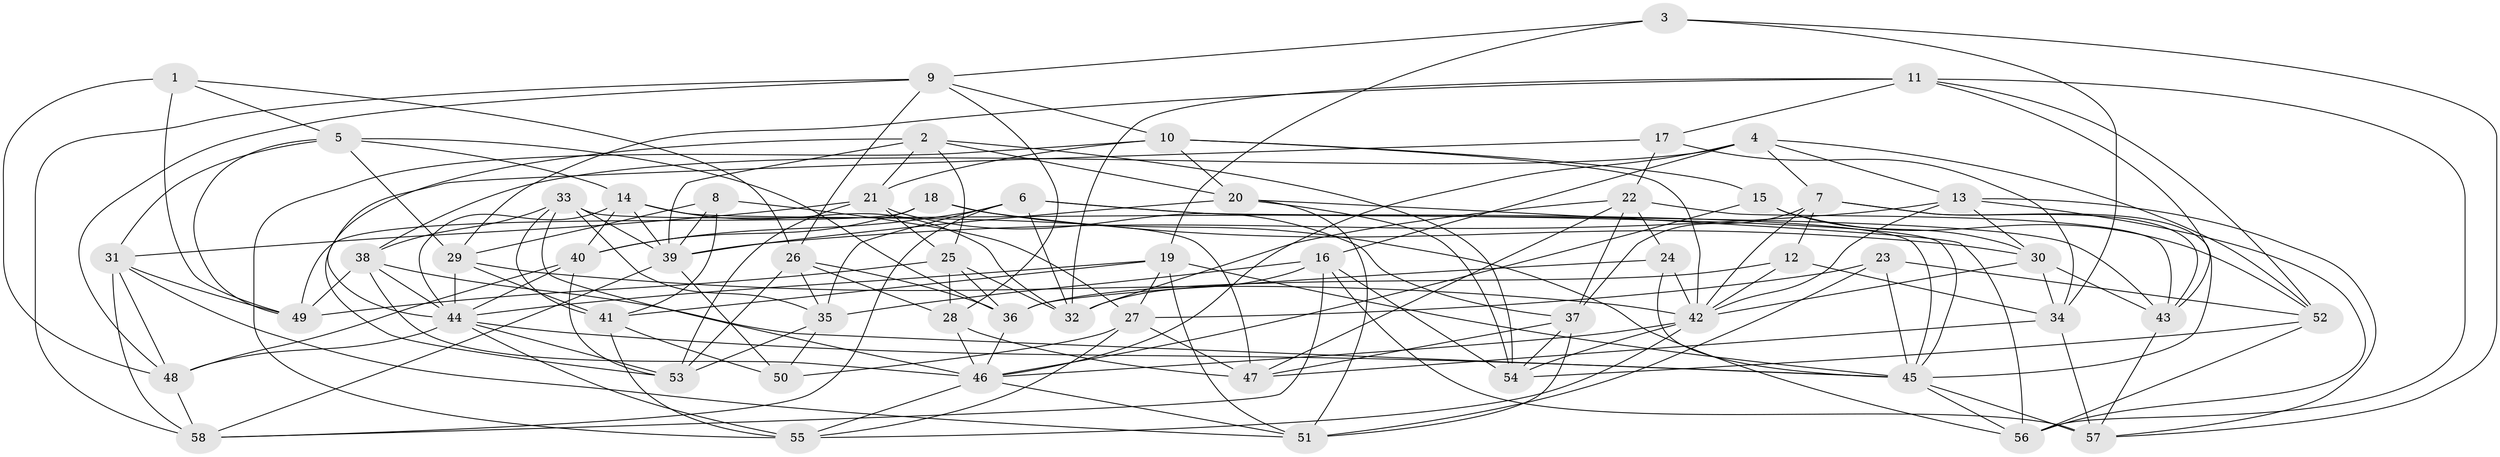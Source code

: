// original degree distribution, {4: 1.0}
// Generated by graph-tools (version 1.1) at 2025/50/03/09/25 03:50:55]
// undirected, 58 vertices, 172 edges
graph export_dot {
graph [start="1"]
  node [color=gray90,style=filled];
  1;
  2;
  3;
  4;
  5;
  6;
  7;
  8;
  9;
  10;
  11;
  12;
  13;
  14;
  15;
  16;
  17;
  18;
  19;
  20;
  21;
  22;
  23;
  24;
  25;
  26;
  27;
  28;
  29;
  30;
  31;
  32;
  33;
  34;
  35;
  36;
  37;
  38;
  39;
  40;
  41;
  42;
  43;
  44;
  45;
  46;
  47;
  48;
  49;
  50;
  51;
  52;
  53;
  54;
  55;
  56;
  57;
  58;
  1 -- 5 [weight=1.0];
  1 -- 26 [weight=1.0];
  1 -- 48 [weight=1.0];
  1 -- 49 [weight=1.0];
  2 -- 20 [weight=1.0];
  2 -- 21 [weight=1.0];
  2 -- 25 [weight=1.0];
  2 -- 39 [weight=1.0];
  2 -- 44 [weight=1.0];
  2 -- 54 [weight=1.0];
  3 -- 9 [weight=1.0];
  3 -- 19 [weight=1.0];
  3 -- 34 [weight=1.0];
  3 -- 57 [weight=1.0];
  4 -- 7 [weight=1.0];
  4 -- 13 [weight=1.0];
  4 -- 16 [weight=1.0];
  4 -- 38 [weight=1.0];
  4 -- 46 [weight=1.0];
  4 -- 52 [weight=1.0];
  5 -- 14 [weight=1.0];
  5 -- 29 [weight=1.0];
  5 -- 31 [weight=1.0];
  5 -- 36 [weight=1.0];
  5 -- 49 [weight=1.0];
  6 -- 32 [weight=1.0];
  6 -- 35 [weight=1.0];
  6 -- 40 [weight=1.0];
  6 -- 43 [weight=1.0];
  6 -- 45 [weight=1.0];
  6 -- 58 [weight=1.0];
  7 -- 12 [weight=1.0];
  7 -- 37 [weight=1.0];
  7 -- 42 [weight=1.0];
  7 -- 43 [weight=1.0];
  7 -- 45 [weight=1.0];
  8 -- 27 [weight=1.0];
  8 -- 29 [weight=1.0];
  8 -- 39 [weight=1.0];
  8 -- 41 [weight=1.0];
  9 -- 10 [weight=1.0];
  9 -- 26 [weight=1.0];
  9 -- 28 [weight=1.0];
  9 -- 48 [weight=1.0];
  9 -- 58 [weight=1.0];
  10 -- 15 [weight=1.0];
  10 -- 20 [weight=1.0];
  10 -- 21 [weight=1.0];
  10 -- 42 [weight=1.0];
  10 -- 55 [weight=1.0];
  11 -- 17 [weight=1.0];
  11 -- 29 [weight=1.0];
  11 -- 32 [weight=1.0];
  11 -- 43 [weight=1.0];
  11 -- 52 [weight=1.0];
  11 -- 56 [weight=1.0];
  12 -- 34 [weight=1.0];
  12 -- 36 [weight=1.0];
  12 -- 42 [weight=1.0];
  13 -- 30 [weight=1.0];
  13 -- 39 [weight=1.0];
  13 -- 42 [weight=1.0];
  13 -- 56 [weight=1.0];
  13 -- 57 [weight=1.0];
  14 -- 32 [weight=1.0];
  14 -- 39 [weight=1.0];
  14 -- 40 [weight=1.0];
  14 -- 44 [weight=1.0];
  14 -- 47 [weight=1.0];
  15 -- 30 [weight=1.0];
  15 -- 46 [weight=1.0];
  15 -- 52 [weight=1.0];
  16 -- 32 [weight=1.0];
  16 -- 35 [weight=1.0];
  16 -- 54 [weight=1.0];
  16 -- 57 [weight=1.0];
  16 -- 58 [weight=1.0];
  17 -- 22 [weight=1.0];
  17 -- 34 [weight=1.0];
  17 -- 53 [weight=1.0];
  18 -- 30 [weight=1.0];
  18 -- 40 [weight=1.0];
  18 -- 49 [weight=1.0];
  18 -- 56 [weight=1.0];
  19 -- 27 [weight=1.0];
  19 -- 41 [weight=1.0];
  19 -- 44 [weight=1.0];
  19 -- 45 [weight=1.0];
  19 -- 51 [weight=1.0];
  20 -- 39 [weight=1.0];
  20 -- 51 [weight=1.0];
  20 -- 54 [weight=1.0];
  20 -- 56 [weight=1.0];
  21 -- 25 [weight=1.0];
  21 -- 31 [weight=1.0];
  21 -- 37 [weight=1.0];
  21 -- 53 [weight=1.0];
  22 -- 24 [weight=1.0];
  22 -- 32 [weight=1.0];
  22 -- 37 [weight=1.0];
  22 -- 43 [weight=1.0];
  22 -- 47 [weight=1.0];
  23 -- 27 [weight=1.0];
  23 -- 45 [weight=1.0];
  23 -- 51 [weight=1.0];
  23 -- 52 [weight=1.0];
  24 -- 36 [weight=1.0];
  24 -- 42 [weight=1.0];
  24 -- 45 [weight=1.0];
  25 -- 28 [weight=1.0];
  25 -- 32 [weight=1.0];
  25 -- 36 [weight=1.0];
  25 -- 49 [weight=1.0];
  26 -- 28 [weight=1.0];
  26 -- 35 [weight=1.0];
  26 -- 36 [weight=1.0];
  26 -- 53 [weight=1.0];
  27 -- 47 [weight=1.0];
  27 -- 50 [weight=1.0];
  27 -- 55 [weight=1.0];
  28 -- 46 [weight=2.0];
  28 -- 47 [weight=1.0];
  29 -- 41 [weight=1.0];
  29 -- 42 [weight=1.0];
  29 -- 44 [weight=1.0];
  30 -- 34 [weight=1.0];
  30 -- 42 [weight=1.0];
  30 -- 43 [weight=1.0];
  31 -- 48 [weight=1.0];
  31 -- 49 [weight=1.0];
  31 -- 51 [weight=1.0];
  31 -- 58 [weight=1.0];
  33 -- 35 [weight=1.0];
  33 -- 38 [weight=1.0];
  33 -- 39 [weight=1.0];
  33 -- 41 [weight=1.0];
  33 -- 45 [weight=1.0];
  33 -- 46 [weight=1.0];
  34 -- 47 [weight=1.0];
  34 -- 57 [weight=1.0];
  35 -- 50 [weight=1.0];
  35 -- 53 [weight=1.0];
  36 -- 46 [weight=1.0];
  37 -- 47 [weight=1.0];
  37 -- 51 [weight=1.0];
  37 -- 54 [weight=1.0];
  38 -- 44 [weight=1.0];
  38 -- 45 [weight=1.0];
  38 -- 46 [weight=1.0];
  38 -- 49 [weight=1.0];
  39 -- 50 [weight=1.0];
  39 -- 58 [weight=1.0];
  40 -- 44 [weight=1.0];
  40 -- 48 [weight=1.0];
  40 -- 53 [weight=1.0];
  41 -- 50 [weight=1.0];
  41 -- 55 [weight=1.0];
  42 -- 46 [weight=1.0];
  42 -- 54 [weight=1.0];
  42 -- 55 [weight=1.0];
  43 -- 57 [weight=1.0];
  44 -- 45 [weight=1.0];
  44 -- 48 [weight=1.0];
  44 -- 53 [weight=1.0];
  44 -- 55 [weight=1.0];
  45 -- 56 [weight=1.0];
  45 -- 57 [weight=1.0];
  46 -- 51 [weight=1.0];
  46 -- 55 [weight=1.0];
  48 -- 58 [weight=1.0];
  52 -- 54 [weight=1.0];
  52 -- 56 [weight=1.0];
}
